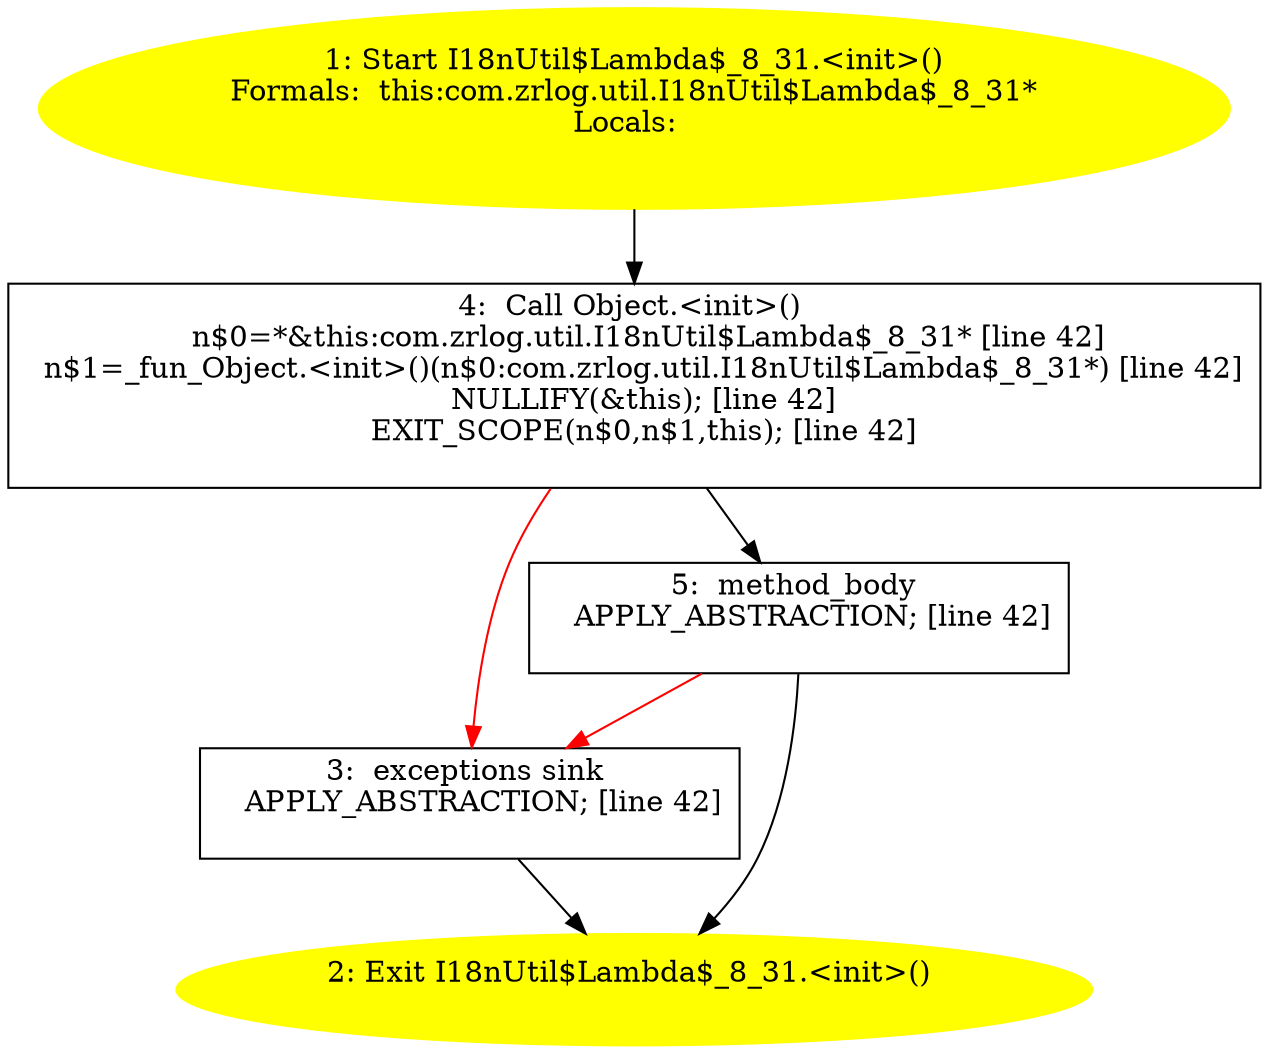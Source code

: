 /* @generated */
digraph cfg {
"com.zrlog.util.I18nUtil$Lambda$_8_31.<init>().58af8573c76088ac8bb78a8dbe7e5fc3_1" [label="1: Start I18nUtil$Lambda$_8_31.<init>()\nFormals:  this:com.zrlog.util.I18nUtil$Lambda$_8_31*\nLocals:  \n  " color=yellow style=filled]
	

	 "com.zrlog.util.I18nUtil$Lambda$_8_31.<init>().58af8573c76088ac8bb78a8dbe7e5fc3_1" -> "com.zrlog.util.I18nUtil$Lambda$_8_31.<init>().58af8573c76088ac8bb78a8dbe7e5fc3_4" ;
"com.zrlog.util.I18nUtil$Lambda$_8_31.<init>().58af8573c76088ac8bb78a8dbe7e5fc3_2" [label="2: Exit I18nUtil$Lambda$_8_31.<init>() \n  " color=yellow style=filled]
	

"com.zrlog.util.I18nUtil$Lambda$_8_31.<init>().58af8573c76088ac8bb78a8dbe7e5fc3_3" [label="3:  exceptions sink \n   APPLY_ABSTRACTION; [line 42]\n " shape="box"]
	

	 "com.zrlog.util.I18nUtil$Lambda$_8_31.<init>().58af8573c76088ac8bb78a8dbe7e5fc3_3" -> "com.zrlog.util.I18nUtil$Lambda$_8_31.<init>().58af8573c76088ac8bb78a8dbe7e5fc3_2" ;
"com.zrlog.util.I18nUtil$Lambda$_8_31.<init>().58af8573c76088ac8bb78a8dbe7e5fc3_4" [label="4:  Call Object.<init>() \n   n$0=*&this:com.zrlog.util.I18nUtil$Lambda$_8_31* [line 42]\n  n$1=_fun_Object.<init>()(n$0:com.zrlog.util.I18nUtil$Lambda$_8_31*) [line 42]\n  NULLIFY(&this); [line 42]\n  EXIT_SCOPE(n$0,n$1,this); [line 42]\n " shape="box"]
	

	 "com.zrlog.util.I18nUtil$Lambda$_8_31.<init>().58af8573c76088ac8bb78a8dbe7e5fc3_4" -> "com.zrlog.util.I18nUtil$Lambda$_8_31.<init>().58af8573c76088ac8bb78a8dbe7e5fc3_5" ;
	 "com.zrlog.util.I18nUtil$Lambda$_8_31.<init>().58af8573c76088ac8bb78a8dbe7e5fc3_4" -> "com.zrlog.util.I18nUtil$Lambda$_8_31.<init>().58af8573c76088ac8bb78a8dbe7e5fc3_3" [color="red" ];
"com.zrlog.util.I18nUtil$Lambda$_8_31.<init>().58af8573c76088ac8bb78a8dbe7e5fc3_5" [label="5:  method_body \n   APPLY_ABSTRACTION; [line 42]\n " shape="box"]
	

	 "com.zrlog.util.I18nUtil$Lambda$_8_31.<init>().58af8573c76088ac8bb78a8dbe7e5fc3_5" -> "com.zrlog.util.I18nUtil$Lambda$_8_31.<init>().58af8573c76088ac8bb78a8dbe7e5fc3_2" ;
	 "com.zrlog.util.I18nUtil$Lambda$_8_31.<init>().58af8573c76088ac8bb78a8dbe7e5fc3_5" -> "com.zrlog.util.I18nUtil$Lambda$_8_31.<init>().58af8573c76088ac8bb78a8dbe7e5fc3_3" [color="red" ];
}

